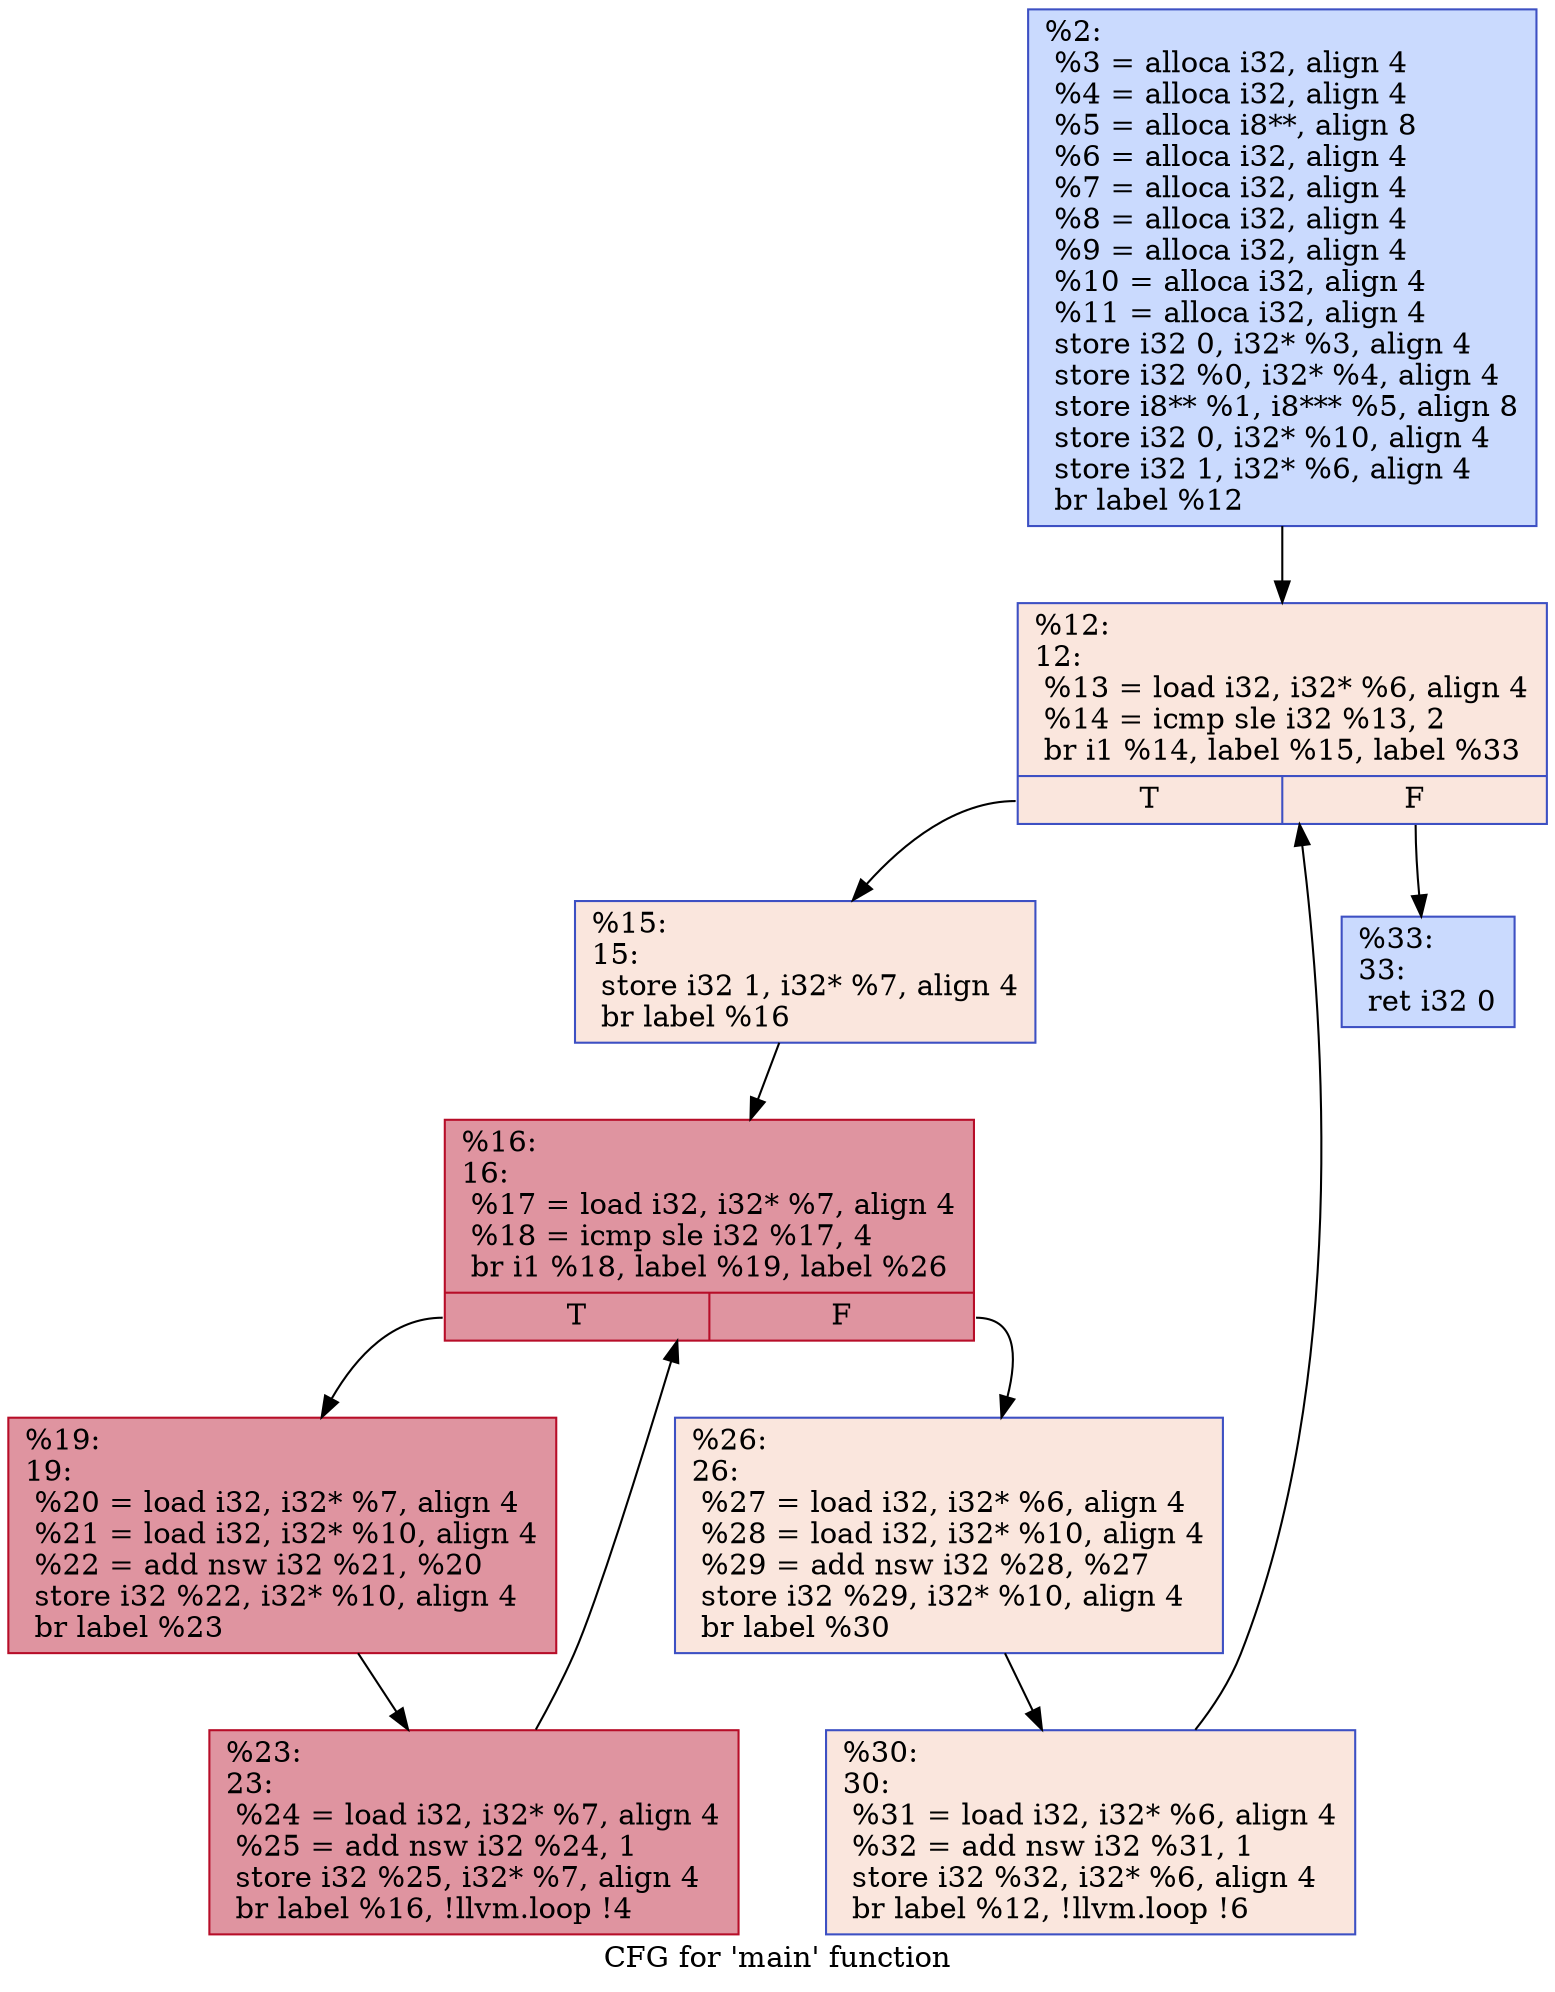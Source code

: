 digraph "CFG for 'main' function" {
	label="CFG for 'main' function";

	Node0x56089ab38ec0 [shape=record,color="#3d50c3ff", style=filled, fillcolor="#88abfd70",label="{%2:\l  %3 = alloca i32, align 4\l  %4 = alloca i32, align 4\l  %5 = alloca i8**, align 8\l  %6 = alloca i32, align 4\l  %7 = alloca i32, align 4\l  %8 = alloca i32, align 4\l  %9 = alloca i32, align 4\l  %10 = alloca i32, align 4\l  %11 = alloca i32, align 4\l  store i32 0, i32* %3, align 4\l  store i32 %0, i32* %4, align 4\l  store i8** %1, i8*** %5, align 8\l  store i32 0, i32* %10, align 4\l  store i32 1, i32* %6, align 4\l  br label %12\l}"];
	Node0x56089ab38ec0 -> Node0x56089ab396a0;
	Node0x56089ab396a0 [shape=record,color="#3d50c3ff", style=filled, fillcolor="#f3c7b170",label="{%12:\l12:                                               \l  %13 = load i32, i32* %6, align 4\l  %14 = icmp sle i32 %13, 2\l  br i1 %14, label %15, label %33\l|{<s0>T|<s1>F}}"];
	Node0x56089ab396a0:s0 -> Node0x56089ab39ba0;
	Node0x56089ab396a0:s1 -> Node0x56089ab39bf0;
	Node0x56089ab39ba0 [shape=record,color="#3d50c3ff", style=filled, fillcolor="#f3c7b170",label="{%15:\l15:                                               \l  store i32 1, i32* %7, align 4\l  br label %16\l}"];
	Node0x56089ab39ba0 -> Node0x56089ab39dc0;
	Node0x56089ab39dc0 [shape=record,color="#b70d28ff", style=filled, fillcolor="#b70d2870",label="{%16:\l16:                                               \l  %17 = load i32, i32* %7, align 4\l  %18 = icmp sle i32 %17, 4\l  br i1 %18, label %19, label %26\l|{<s0>T|<s1>F}}"];
	Node0x56089ab39dc0:s0 -> Node0x56089ab39f20;
	Node0x56089ab39dc0:s1 -> Node0x56089ab39f70;
	Node0x56089ab39f20 [shape=record,color="#b70d28ff", style=filled, fillcolor="#b70d2870",label="{%19:\l19:                                               \l  %20 = load i32, i32* %7, align 4\l  %21 = load i32, i32* %10, align 4\l  %22 = add nsw i32 %21, %20\l  store i32 %22, i32* %10, align 4\l  br label %23\l}"];
	Node0x56089ab39f20 -> Node0x56089ab3a2b0;
	Node0x56089ab3a2b0 [shape=record,color="#b70d28ff", style=filled, fillcolor="#b70d2870",label="{%23:\l23:                                               \l  %24 = load i32, i32* %7, align 4\l  %25 = add nsw i32 %24, 1\l  store i32 %25, i32* %7, align 4\l  br label %16, !llvm.loop !4\l}"];
	Node0x56089ab3a2b0 -> Node0x56089ab39dc0;
	Node0x56089ab39f70 [shape=record,color="#3d50c3ff", style=filled, fillcolor="#f3c7b170",label="{%26:\l26:                                               \l  %27 = load i32, i32* %6, align 4\l  %28 = load i32, i32* %10, align 4\l  %29 = add nsw i32 %28, %27\l  store i32 %29, i32* %10, align 4\l  br label %30\l}"];
	Node0x56089ab39f70 -> Node0x56089ab3b240;
	Node0x56089ab3b240 [shape=record,color="#3d50c3ff", style=filled, fillcolor="#f3c7b170",label="{%30:\l30:                                               \l  %31 = load i32, i32* %6, align 4\l  %32 = add nsw i32 %31, 1\l  store i32 %32, i32* %6, align 4\l  br label %12, !llvm.loop !6\l}"];
	Node0x56089ab3b240 -> Node0x56089ab396a0;
	Node0x56089ab39bf0 [shape=record,color="#3d50c3ff", style=filled, fillcolor="#88abfd70",label="{%33:\l33:                                               \l  ret i32 0\l}"];
}
